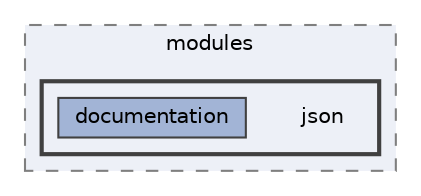 digraph "/Users/fola/Documents/ArkScript/Ark/lib/modules/json"
{
 // INTERACTIVE_SVG=YES
 // LATEX_PDF_SIZE
  bgcolor="transparent";
  edge [fontname=Helvetica,fontsize=10,labelfontname=Helvetica,labelfontsize=10];
  node [fontname=Helvetica,fontsize=10,shape=box,height=0.2,width=0.4];
  compound=true
  subgraph clusterdir_e1dbc8ba94a86723d4c32227b7c46099 {
    graph [ bgcolor="#edf0f7", pencolor="grey50", label="modules", fontname=Helvetica,fontsize=10 style="filled,dashed", URL="dir_e1dbc8ba94a86723d4c32227b7c46099.html",tooltip=""]
  subgraph clusterdir_1eebd4f5aeacda96ea69bb718c6307df {
    graph [ bgcolor="#edf0f7", pencolor="grey25", label="", fontname=Helvetica,fontsize=10 style="filled,bold", URL="dir_1eebd4f5aeacda96ea69bb718c6307df.html",tooltip=""]
    dir_1eebd4f5aeacda96ea69bb718c6307df [shape=plaintext, label="json"];
  dir_ed3c2e43d02a35c6884289a0e0e55f2e [label="documentation", fillcolor="#a2b4d6", color="grey25", style="filled", URL="dir_ed3c2e43d02a35c6884289a0e0e55f2e.html",tooltip=""];
  }
  }
}
